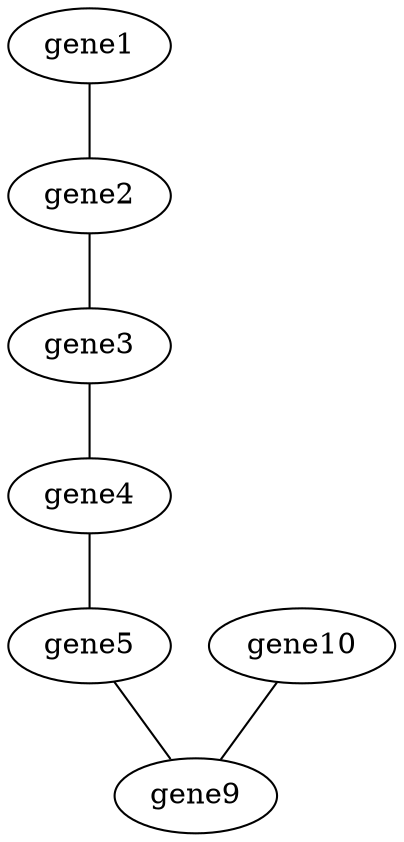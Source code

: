 strict graph "" {
gene1;
gene2;
gene3;
gene4;
gene5;
gene9;
gene10;
gene1 -- gene2;
gene2 -- gene3;
gene3 -- gene4;
gene5 -- gene9;
gene10 -- gene9;
gene4 -- gene5;
}